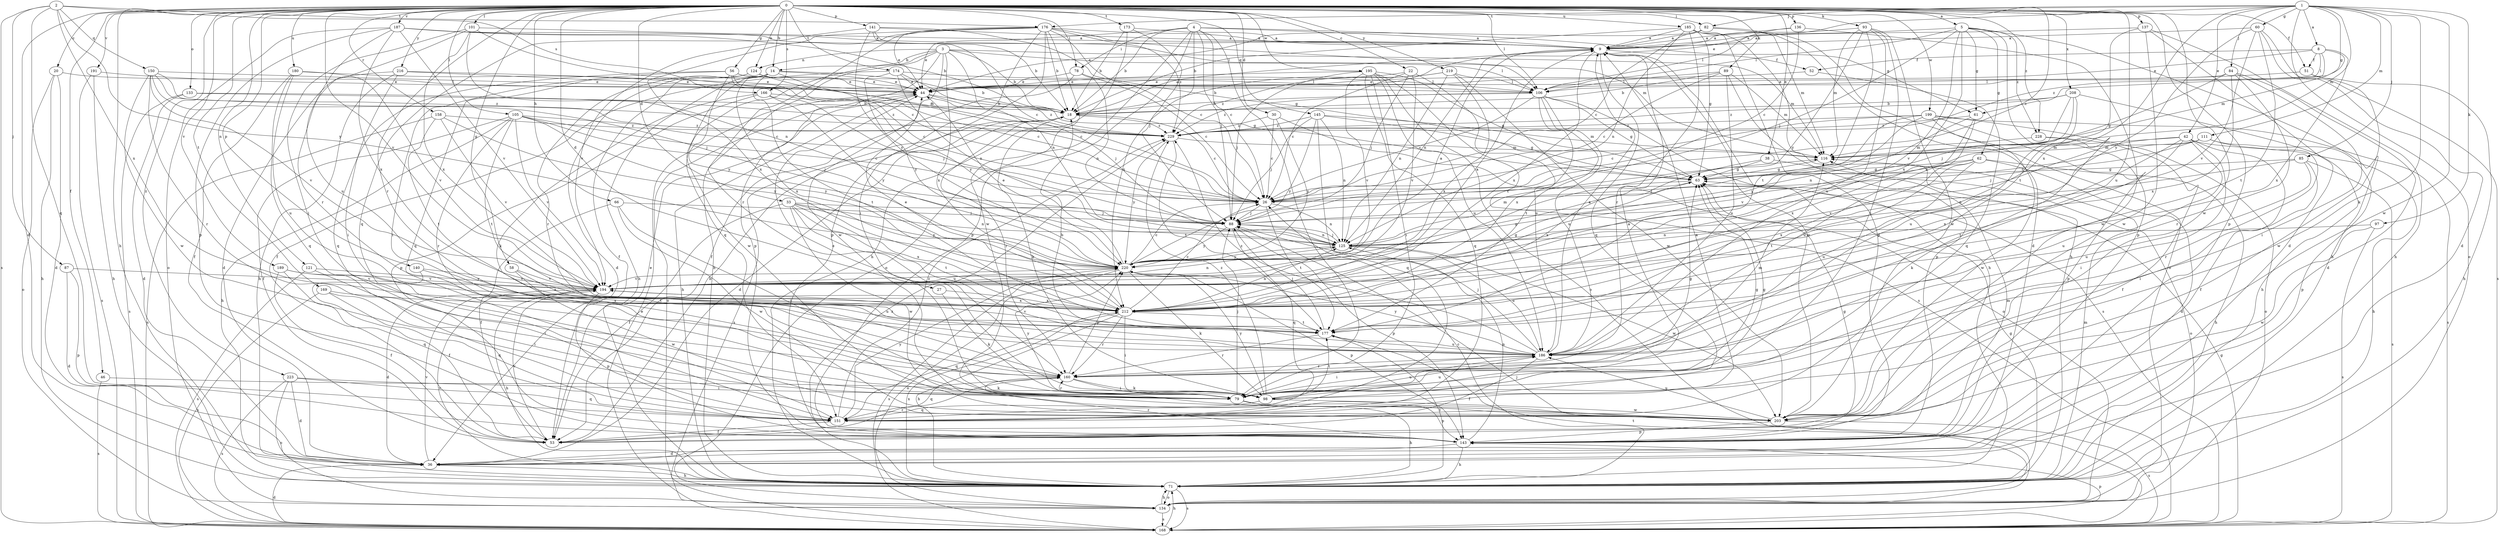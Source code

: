 strict digraph  {
0;
1;
2;
3;
4;
5;
8;
9;
14;
18;
20;
22;
26;
27;
30;
33;
36;
38;
42;
44;
46;
51;
52;
53;
56;
58;
60;
61;
62;
63;
66;
71;
78;
79;
82;
84;
85;
87;
88;
89;
93;
97;
98;
101;
105;
106;
111;
116;
121;
124;
125;
133;
134;
136;
137;
140;
141;
143;
145;
150;
151;
158;
160;
166;
168;
169;
173;
174;
176;
177;
180;
185;
186;
187;
189;
191;
194;
195;
199;
203;
208;
212;
216;
219;
220;
223;
228;
229;
0 -> 5  [label=a];
0 -> 14  [label=b];
0 -> 20  [label=c];
0 -> 22  [label=c];
0 -> 26  [label=c];
0 -> 27  [label=d];
0 -> 30  [label=d];
0 -> 33  [label=d];
0 -> 36  [label=d];
0 -> 38  [label=e];
0 -> 46  [label=f];
0 -> 51  [label=f];
0 -> 56  [label=g];
0 -> 58  [label=g];
0 -> 66  [label=h];
0 -> 71  [label=h];
0 -> 78  [label=i];
0 -> 82  [label=j];
0 -> 89  [label=k];
0 -> 93  [label=k];
0 -> 101  [label=l];
0 -> 105  [label=l];
0 -> 106  [label=l];
0 -> 121  [label=n];
0 -> 124  [label=n];
0 -> 133  [label=o];
0 -> 136  [label=p];
0 -> 137  [label=p];
0 -> 140  [label=p];
0 -> 141  [label=p];
0 -> 143  [label=p];
0 -> 145  [label=q];
0 -> 158  [label=r];
0 -> 160  [label=r];
0 -> 166  [label=s];
0 -> 169  [label=t];
0 -> 173  [label=t];
0 -> 174  [label=t];
0 -> 180  [label=u];
0 -> 185  [label=u];
0 -> 186  [label=u];
0 -> 187  [label=v];
0 -> 189  [label=v];
0 -> 191  [label=v];
0 -> 194  [label=v];
0 -> 195  [label=w];
0 -> 199  [label=w];
0 -> 203  [label=w];
0 -> 208  [label=x];
0 -> 216  [label=y];
0 -> 219  [label=y];
0 -> 223  [label=z];
0 -> 228  [label=z];
1 -> 8  [label=a];
1 -> 42  [label=e];
1 -> 44  [label=e];
1 -> 60  [label=g];
1 -> 61  [label=g];
1 -> 82  [label=j];
1 -> 84  [label=j];
1 -> 85  [label=j];
1 -> 97  [label=k];
1 -> 98  [label=k];
1 -> 111  [label=m];
1 -> 116  [label=m];
1 -> 134  [label=o];
1 -> 176  [label=t];
1 -> 203  [label=w];
1 -> 212  [label=x];
2 -> 87  [label=j];
2 -> 150  [label=q];
2 -> 151  [label=q];
2 -> 166  [label=s];
2 -> 168  [label=s];
2 -> 176  [label=t];
2 -> 212  [label=x];
2 -> 220  [label=y];
3 -> 14  [label=b];
3 -> 18  [label=b];
3 -> 71  [label=h];
3 -> 106  [label=l];
3 -> 116  [label=m];
3 -> 124  [label=n];
3 -> 125  [label=n];
3 -> 143  [label=p];
3 -> 151  [label=q];
3 -> 203  [label=w];
3 -> 212  [label=x];
4 -> 9  [label=a];
4 -> 18  [label=b];
4 -> 26  [label=c];
4 -> 44  [label=e];
4 -> 61  [label=g];
4 -> 78  [label=i];
4 -> 79  [label=i];
4 -> 88  [label=j];
4 -> 134  [label=o];
4 -> 143  [label=p];
4 -> 212  [label=x];
5 -> 9  [label=a];
5 -> 61  [label=g];
5 -> 62  [label=g];
5 -> 71  [label=h];
5 -> 88  [label=j];
5 -> 106  [label=l];
5 -> 143  [label=p];
5 -> 194  [label=v];
5 -> 212  [label=x];
5 -> 228  [label=z];
8 -> 44  [label=e];
8 -> 51  [label=f];
8 -> 52  [label=f];
8 -> 106  [label=l];
8 -> 116  [label=m];
8 -> 212  [label=x];
8 -> 229  [label=z];
9 -> 52  [label=f];
9 -> 71  [label=h];
9 -> 125  [label=n];
9 -> 151  [label=q];
9 -> 203  [label=w];
9 -> 212  [label=x];
14 -> 18  [label=b];
14 -> 36  [label=d];
14 -> 44  [label=e];
14 -> 53  [label=f];
14 -> 71  [label=h];
14 -> 177  [label=t];
14 -> 203  [label=w];
14 -> 212  [label=x];
14 -> 220  [label=y];
18 -> 9  [label=a];
18 -> 26  [label=c];
18 -> 36  [label=d];
18 -> 98  [label=k];
18 -> 160  [label=r];
18 -> 168  [label=s];
18 -> 229  [label=z];
20 -> 36  [label=d];
20 -> 71  [label=h];
20 -> 106  [label=l];
20 -> 134  [label=o];
22 -> 26  [label=c];
22 -> 44  [label=e];
22 -> 88  [label=j];
22 -> 186  [label=u];
22 -> 194  [label=v];
26 -> 88  [label=j];
26 -> 125  [label=n];
26 -> 177  [label=t];
27 -> 98  [label=k];
27 -> 212  [label=x];
30 -> 26  [label=c];
30 -> 134  [label=o];
30 -> 220  [label=y];
30 -> 229  [label=z];
33 -> 53  [label=f];
33 -> 88  [label=j];
33 -> 125  [label=n];
33 -> 177  [label=t];
33 -> 186  [label=u];
33 -> 203  [label=w];
33 -> 212  [label=x];
33 -> 220  [label=y];
36 -> 71  [label=h];
36 -> 194  [label=v];
38 -> 63  [label=g];
38 -> 134  [label=o];
38 -> 212  [label=x];
42 -> 53  [label=f];
42 -> 71  [label=h];
42 -> 79  [label=i];
42 -> 116  [label=m];
42 -> 177  [label=t];
42 -> 186  [label=u];
42 -> 194  [label=v];
42 -> 212  [label=x];
44 -> 18  [label=b];
44 -> 71  [label=h];
44 -> 88  [label=j];
44 -> 134  [label=o];
44 -> 229  [label=z];
46 -> 98  [label=k];
46 -> 168  [label=s];
51 -> 71  [label=h];
51 -> 106  [label=l];
51 -> 203  [label=w];
52 -> 44  [label=e];
52 -> 151  [label=q];
53 -> 18  [label=b];
53 -> 44  [label=e];
53 -> 160  [label=r];
53 -> 194  [label=v];
56 -> 26  [label=c];
56 -> 44  [label=e];
56 -> 79  [label=i];
56 -> 106  [label=l];
56 -> 151  [label=q];
56 -> 220  [label=y];
56 -> 229  [label=z];
58 -> 186  [label=u];
58 -> 194  [label=v];
58 -> 203  [label=w];
60 -> 9  [label=a];
60 -> 36  [label=d];
60 -> 168  [label=s];
60 -> 177  [label=t];
60 -> 194  [label=v];
60 -> 220  [label=y];
61 -> 125  [label=n];
61 -> 186  [label=u];
61 -> 212  [label=x];
61 -> 229  [label=z];
62 -> 36  [label=d];
62 -> 63  [label=g];
62 -> 71  [label=h];
62 -> 88  [label=j];
62 -> 177  [label=t];
62 -> 186  [label=u];
62 -> 212  [label=x];
63 -> 26  [label=c];
66 -> 53  [label=f];
66 -> 79  [label=i];
66 -> 88  [label=j];
66 -> 203  [label=w];
71 -> 26  [label=c];
71 -> 63  [label=g];
71 -> 116  [label=m];
71 -> 134  [label=o];
71 -> 168  [label=s];
71 -> 177  [label=t];
71 -> 194  [label=v];
71 -> 212  [label=x];
71 -> 229  [label=z];
78 -> 26  [label=c];
78 -> 44  [label=e];
78 -> 53  [label=f];
78 -> 125  [label=n];
79 -> 9  [label=a];
79 -> 63  [label=g];
79 -> 71  [label=h];
79 -> 88  [label=j];
79 -> 143  [label=p];
79 -> 160  [label=r];
79 -> 186  [label=u];
79 -> 220  [label=y];
82 -> 9  [label=a];
82 -> 26  [label=c];
82 -> 36  [label=d];
82 -> 44  [label=e];
82 -> 116  [label=m];
84 -> 36  [label=d];
84 -> 44  [label=e];
84 -> 63  [label=g];
84 -> 79  [label=i];
84 -> 160  [label=r];
84 -> 212  [label=x];
85 -> 63  [label=g];
85 -> 79  [label=i];
85 -> 125  [label=n];
85 -> 168  [label=s];
85 -> 186  [label=u];
87 -> 36  [label=d];
87 -> 143  [label=p];
87 -> 194  [label=v];
88 -> 125  [label=n];
88 -> 143  [label=p];
88 -> 151  [label=q];
88 -> 220  [label=y];
89 -> 18  [label=b];
89 -> 26  [label=c];
89 -> 106  [label=l];
89 -> 116  [label=m];
89 -> 143  [label=p];
89 -> 186  [label=u];
93 -> 9  [label=a];
93 -> 79  [label=i];
93 -> 116  [label=m];
93 -> 177  [label=t];
93 -> 186  [label=u];
93 -> 203  [label=w];
93 -> 220  [label=y];
97 -> 125  [label=n];
97 -> 168  [label=s];
97 -> 203  [label=w];
98 -> 44  [label=e];
98 -> 63  [label=g];
98 -> 151  [label=q];
98 -> 177  [label=t];
98 -> 186  [label=u];
98 -> 203  [label=w];
98 -> 220  [label=y];
98 -> 229  [label=z];
101 -> 9  [label=a];
101 -> 26  [label=c];
101 -> 79  [label=i];
101 -> 125  [label=n];
101 -> 160  [label=r];
101 -> 212  [label=x];
105 -> 26  [label=c];
105 -> 53  [label=f];
105 -> 71  [label=h];
105 -> 88  [label=j];
105 -> 160  [label=r];
105 -> 177  [label=t];
105 -> 194  [label=v];
105 -> 220  [label=y];
105 -> 229  [label=z];
106 -> 18  [label=b];
106 -> 26  [label=c];
106 -> 63  [label=g];
106 -> 168  [label=s];
106 -> 177  [label=t];
106 -> 186  [label=u];
106 -> 212  [label=x];
106 -> 229  [label=z];
111 -> 26  [label=c];
111 -> 88  [label=j];
111 -> 116  [label=m];
111 -> 143  [label=p];
111 -> 160  [label=r];
116 -> 63  [label=g];
121 -> 79  [label=i];
121 -> 168  [label=s];
121 -> 194  [label=v];
124 -> 26  [label=c];
124 -> 44  [label=e];
124 -> 151  [label=q];
124 -> 160  [label=r];
125 -> 88  [label=j];
125 -> 116  [label=m];
125 -> 186  [label=u];
125 -> 203  [label=w];
125 -> 220  [label=y];
133 -> 18  [label=b];
133 -> 36  [label=d];
133 -> 168  [label=s];
133 -> 229  [label=z];
134 -> 71  [label=h];
134 -> 168  [label=s];
134 -> 177  [label=t];
136 -> 9  [label=a];
136 -> 26  [label=c];
136 -> 106  [label=l];
136 -> 203  [label=w];
137 -> 9  [label=a];
137 -> 36  [label=d];
137 -> 71  [label=h];
137 -> 177  [label=t];
137 -> 203  [label=w];
140 -> 53  [label=f];
140 -> 177  [label=t];
140 -> 194  [label=v];
141 -> 9  [label=a];
141 -> 18  [label=b];
141 -> 26  [label=c];
141 -> 63  [label=g];
141 -> 151  [label=q];
141 -> 220  [label=y];
143 -> 36  [label=d];
143 -> 63  [label=g];
143 -> 71  [label=h];
143 -> 116  [label=m];
143 -> 125  [label=n];
143 -> 160  [label=r];
145 -> 63  [label=g];
145 -> 88  [label=j];
145 -> 116  [label=m];
145 -> 125  [label=n];
145 -> 151  [label=q];
145 -> 220  [label=y];
145 -> 229  [label=z];
150 -> 26  [label=c];
150 -> 44  [label=e];
150 -> 88  [label=j];
150 -> 160  [label=r];
150 -> 194  [label=v];
150 -> 203  [label=w];
150 -> 229  [label=z];
151 -> 9  [label=a];
151 -> 53  [label=f];
151 -> 220  [label=y];
151 -> 229  [label=z];
158 -> 168  [label=s];
158 -> 177  [label=t];
158 -> 194  [label=v];
158 -> 220  [label=y];
158 -> 229  [label=z];
160 -> 63  [label=g];
160 -> 79  [label=i];
160 -> 98  [label=k];
160 -> 116  [label=m];
160 -> 151  [label=q];
160 -> 220  [label=y];
166 -> 18  [label=b];
166 -> 88  [label=j];
166 -> 98  [label=k];
166 -> 143  [label=p];
166 -> 220  [label=y];
168 -> 36  [label=d];
168 -> 44  [label=e];
168 -> 63  [label=g];
168 -> 71  [label=h];
168 -> 88  [label=j];
168 -> 143  [label=p];
169 -> 79  [label=i];
169 -> 151  [label=q];
169 -> 168  [label=s];
169 -> 212  [label=x];
173 -> 9  [label=a];
173 -> 18  [label=b];
173 -> 71  [label=h];
173 -> 88  [label=j];
174 -> 44  [label=e];
174 -> 53  [label=f];
174 -> 63  [label=g];
174 -> 106  [label=l];
174 -> 125  [label=n];
174 -> 220  [label=y];
176 -> 9  [label=a];
176 -> 18  [label=b];
176 -> 26  [label=c];
176 -> 44  [label=e];
176 -> 79  [label=i];
176 -> 116  [label=m];
176 -> 143  [label=p];
176 -> 160  [label=r];
176 -> 194  [label=v];
176 -> 203  [label=w];
176 -> 212  [label=x];
176 -> 229  [label=z];
177 -> 88  [label=j];
177 -> 160  [label=r];
177 -> 186  [label=u];
177 -> 194  [label=v];
180 -> 44  [label=e];
180 -> 53  [label=f];
180 -> 151  [label=q];
180 -> 186  [label=u];
180 -> 194  [label=v];
185 -> 9  [label=a];
185 -> 18  [label=b];
185 -> 63  [label=g];
185 -> 71  [label=h];
185 -> 125  [label=n];
185 -> 134  [label=o];
185 -> 143  [label=p];
185 -> 160  [label=r];
186 -> 9  [label=a];
186 -> 18  [label=b];
186 -> 53  [label=f];
186 -> 79  [label=i];
186 -> 88  [label=j];
186 -> 160  [label=r];
186 -> 220  [label=y];
186 -> 229  [label=z];
187 -> 9  [label=a];
187 -> 18  [label=b];
187 -> 106  [label=l];
187 -> 134  [label=o];
187 -> 143  [label=p];
187 -> 186  [label=u];
187 -> 194  [label=v];
187 -> 212  [label=x];
189 -> 53  [label=f];
189 -> 151  [label=q];
189 -> 194  [label=v];
189 -> 212  [label=x];
191 -> 44  [label=e];
191 -> 71  [label=h];
191 -> 168  [label=s];
194 -> 9  [label=a];
194 -> 36  [label=d];
194 -> 63  [label=g];
194 -> 71  [label=h];
194 -> 125  [label=n];
194 -> 143  [label=p];
194 -> 212  [label=x];
195 -> 44  [label=e];
195 -> 63  [label=g];
195 -> 79  [label=i];
195 -> 88  [label=j];
195 -> 134  [label=o];
195 -> 151  [label=q];
195 -> 168  [label=s];
195 -> 186  [label=u];
195 -> 194  [label=v];
199 -> 26  [label=c];
199 -> 134  [label=o];
199 -> 143  [label=p];
199 -> 168  [label=s];
199 -> 194  [label=v];
199 -> 203  [label=w];
199 -> 220  [label=y];
199 -> 229  [label=z];
203 -> 143  [label=p];
203 -> 168  [label=s];
203 -> 186  [label=u];
208 -> 18  [label=b];
208 -> 71  [label=h];
208 -> 88  [label=j];
208 -> 125  [label=n];
208 -> 186  [label=u];
208 -> 229  [label=z];
212 -> 26  [label=c];
212 -> 44  [label=e];
212 -> 71  [label=h];
212 -> 79  [label=i];
212 -> 125  [label=n];
212 -> 151  [label=q];
212 -> 160  [label=r];
212 -> 177  [label=t];
216 -> 26  [label=c];
216 -> 36  [label=d];
216 -> 44  [label=e];
216 -> 71  [label=h];
216 -> 79  [label=i];
219 -> 18  [label=b];
219 -> 106  [label=l];
219 -> 125  [label=n];
219 -> 203  [label=w];
219 -> 212  [label=x];
219 -> 229  [label=z];
220 -> 9  [label=a];
220 -> 26  [label=c];
220 -> 44  [label=e];
220 -> 63  [label=g];
220 -> 98  [label=k];
220 -> 134  [label=o];
220 -> 143  [label=p];
220 -> 168  [label=s];
220 -> 194  [label=v];
223 -> 36  [label=d];
223 -> 79  [label=i];
223 -> 134  [label=o];
223 -> 151  [label=q];
223 -> 168  [label=s];
228 -> 53  [label=f];
228 -> 98  [label=k];
228 -> 116  [label=m];
229 -> 116  [label=m];
229 -> 177  [label=t];
229 -> 220  [label=y];
}
